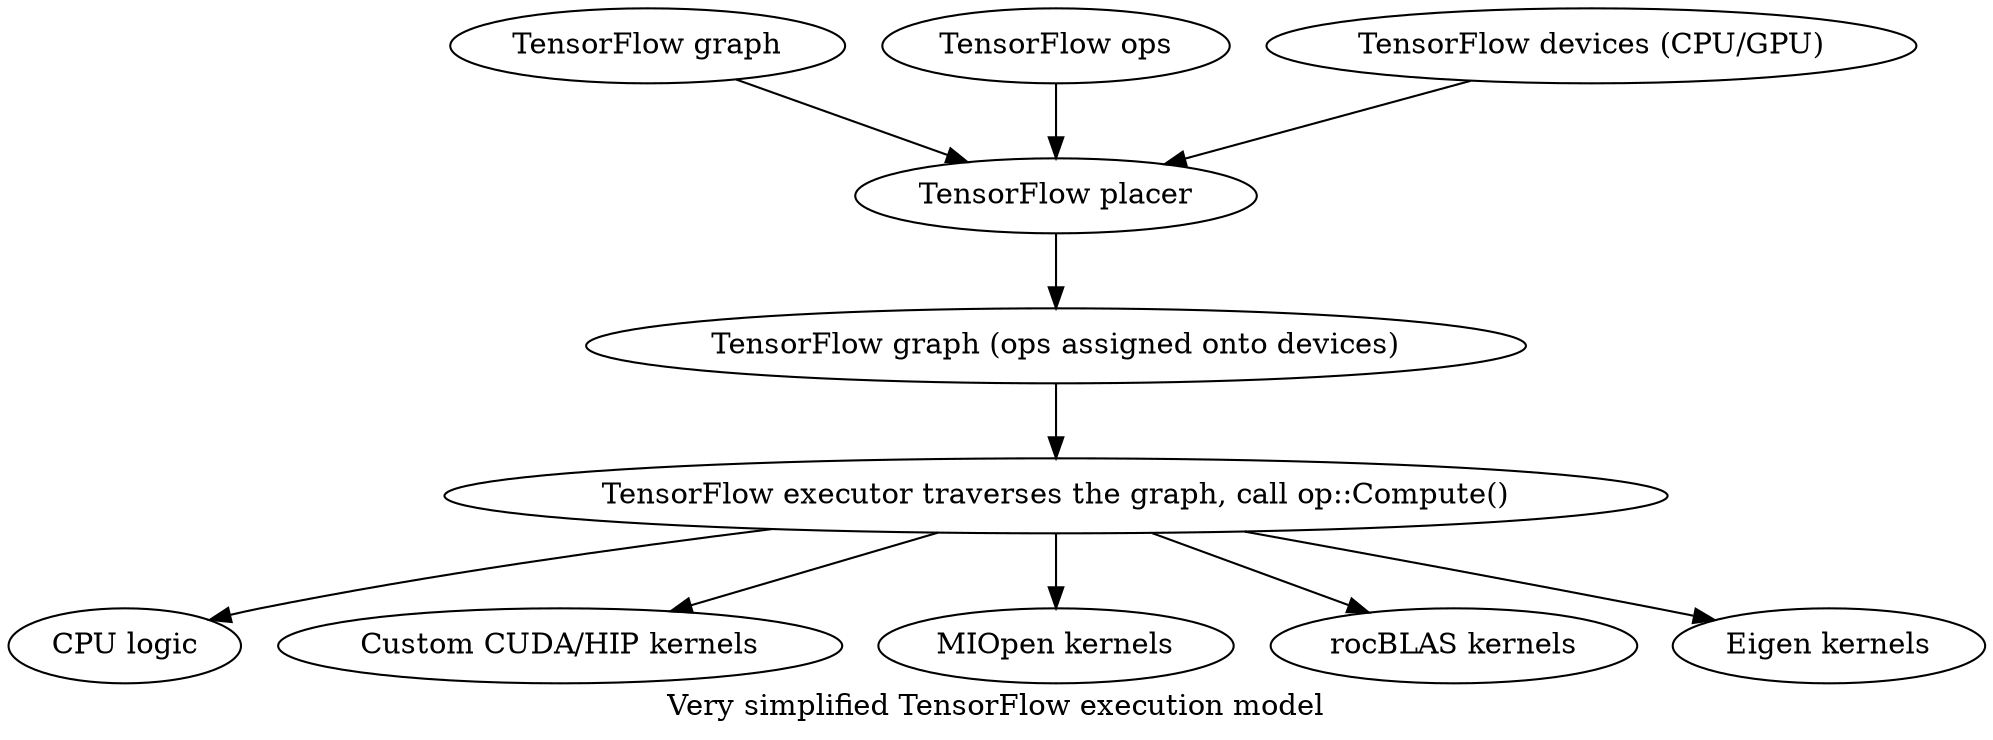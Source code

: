 digraph overview_00 {
  label = "Very simplified TensorFlow execution model";

  00 [label = "TensorFlow graph"];
  001 [label = "TensorFlow ops"];
  002 [label = "TensorFlow devices (CPU/GPU)"];
  01 [label = "TensorFlow placer"];
  02 [label = "TensorFlow graph (ops assigned onto devices)"];
  03 [label = "TensorFlow executor traverses the graph, call op::Compute()"];
  04 [label = "CPU logic"];
  05 [label = "Custom CUDA/HIP kernels"];
  06 [label = "MIOpen kernels"];
  07 [label = "rocBLAS kernels"];
  08 [label = "Eigen kernels"];

  00 -> 01
  001 -> 01;
  002 -> 01;
  01 -> 02 -> 03;
  03 -> 04;
  03 -> 05;
  03 -> 06;
  03 -> 07;
  03 -> 08;
}
